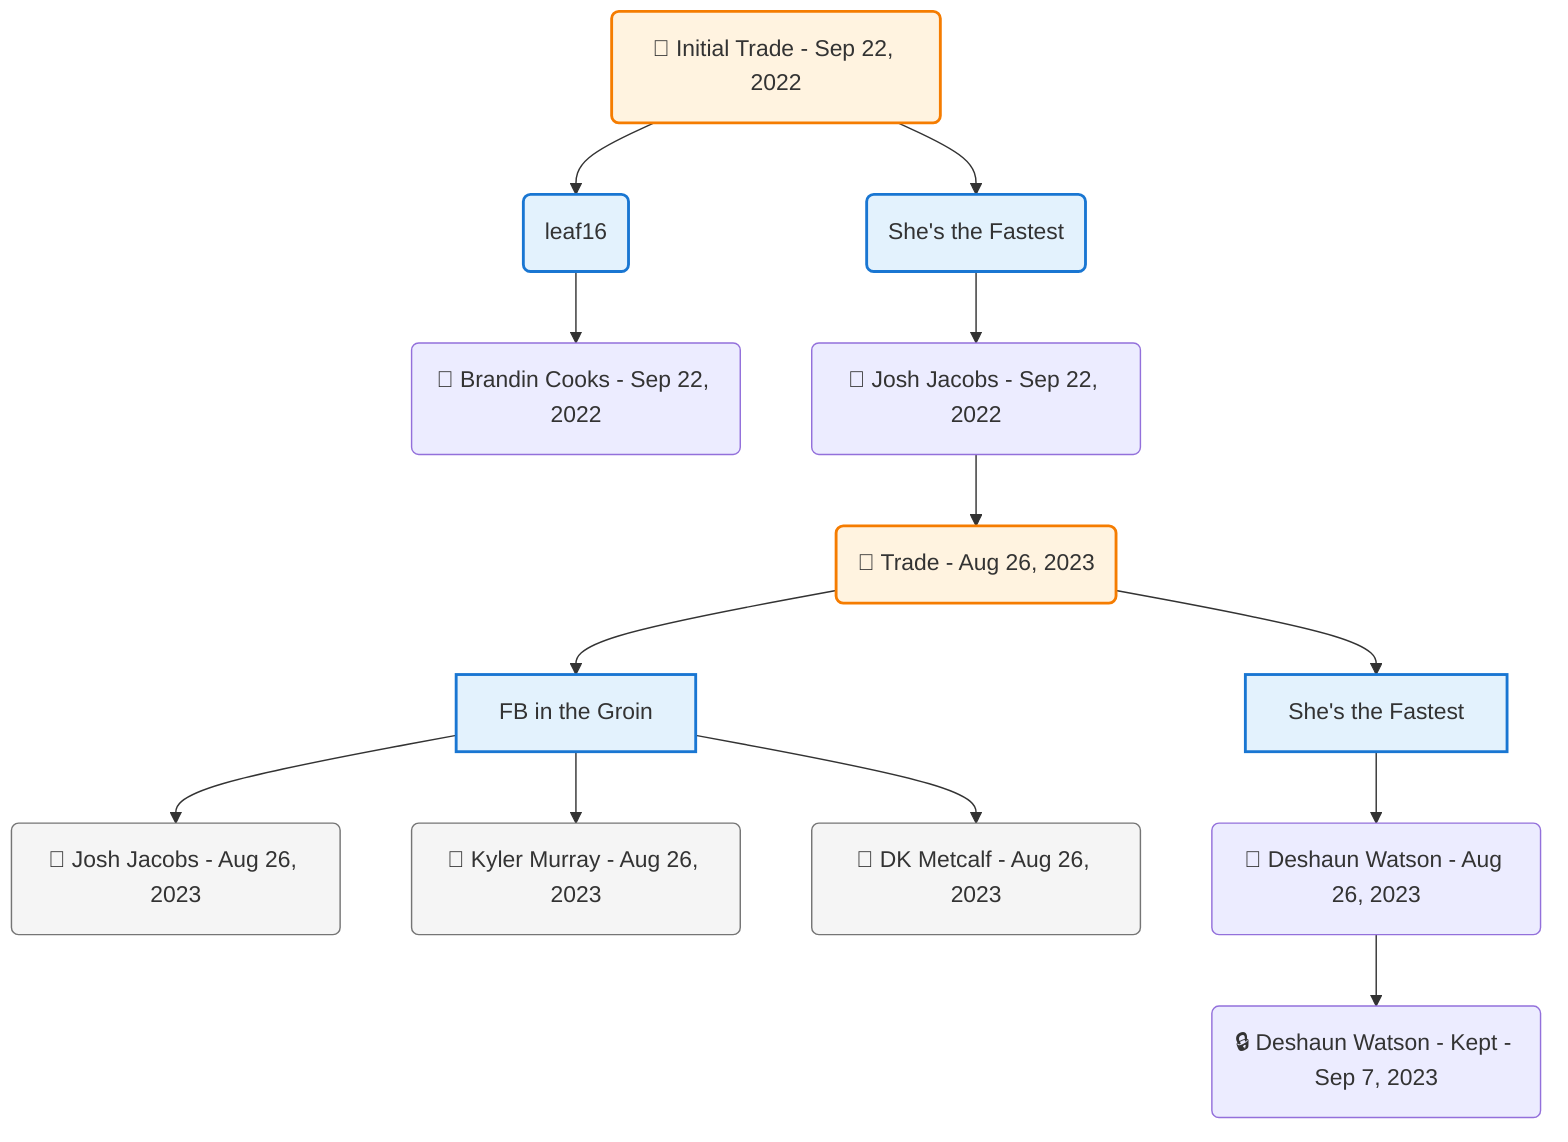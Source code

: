 flowchart TD

    TRADE_MAIN("🔄 Initial Trade - Sep 22, 2022")
    TEAM_1("leaf16")
    TEAM_2("She's the Fastest")
    NODE_e5f782cf-320a-4811-bba8-11be46c56acc("🔄 Brandin Cooks - Sep 22, 2022")
    NODE_19c578de-a44e-4747-9c69-186de6b97d95("🔄 Josh Jacobs - Sep 22, 2022")
    TRADE_10f0728c-547e-4a2c-b5c6-cc9deec01d7a_3("🔄 Trade - Aug 26, 2023")
    TEAM_f483ecf1-cd17-4991-854b-e52dfc957b45_4["FB in the Groin"]
    NODE_1ae3fee8-1da4-42d7-aa35-de49ef042a40("🔄 Josh Jacobs - Aug 26, 2023")
    NODE_6e064389-09b8-458e-b46b-337eb7318f14("🔄 Kyler Murray - Aug 26, 2023")
    NODE_ee435169-0602-428f-a779-b37ff53dc088("🔄 DK Metcalf - Aug 26, 2023")
    TEAM_4449259f-64af-44fd-9235-1facc0926234_5["She's the Fastest"]
    NODE_5fe28168-367e-40ca-a437-33b34cb5a0fb("🔄 Deshaun Watson - Aug 26, 2023")
    NODE_6ab3b14e-3257-4dc5-afa8-9e794b051e4a("🔒 Deshaun Watson - Kept - Sep 7, 2023")

    TRADE_MAIN --> TEAM_1
    TRADE_MAIN --> TEAM_2
    TEAM_1 --> NODE_e5f782cf-320a-4811-bba8-11be46c56acc
    TEAM_2 --> NODE_19c578de-a44e-4747-9c69-186de6b97d95
    NODE_19c578de-a44e-4747-9c69-186de6b97d95 --> TRADE_10f0728c-547e-4a2c-b5c6-cc9deec01d7a_3
    TRADE_10f0728c-547e-4a2c-b5c6-cc9deec01d7a_3 --> TEAM_f483ecf1-cd17-4991-854b-e52dfc957b45_4
    TEAM_f483ecf1-cd17-4991-854b-e52dfc957b45_4 --> NODE_1ae3fee8-1da4-42d7-aa35-de49ef042a40
    TEAM_f483ecf1-cd17-4991-854b-e52dfc957b45_4 --> NODE_6e064389-09b8-458e-b46b-337eb7318f14
    TEAM_f483ecf1-cd17-4991-854b-e52dfc957b45_4 --> NODE_ee435169-0602-428f-a779-b37ff53dc088
    TRADE_10f0728c-547e-4a2c-b5c6-cc9deec01d7a_3 --> TEAM_4449259f-64af-44fd-9235-1facc0926234_5
    TEAM_4449259f-64af-44fd-9235-1facc0926234_5 --> NODE_5fe28168-367e-40ca-a437-33b34cb5a0fb
    NODE_5fe28168-367e-40ca-a437-33b34cb5a0fb --> NODE_6ab3b14e-3257-4dc5-afa8-9e794b051e4a

    %% Node styling
    classDef teamNode fill:#e3f2fd,stroke:#1976d2,stroke-width:2px
    classDef tradeNode fill:#fff3e0,stroke:#f57c00,stroke-width:2px
    classDef playerNode fill:#f3e5f5,stroke:#7b1fa2,stroke-width:1px
    classDef nonRootPlayerNode fill:#f5f5f5,stroke:#757575,stroke-width:1px
    classDef endNode fill:#ffebee,stroke:#c62828,stroke-width:2px
    classDef waiverNode fill:#e8f5e8,stroke:#388e3c,stroke-width:2px
    classDef championshipNode fill:#fff9c4,stroke:#f57f17,stroke-width:3px

    class TEAM_1,TEAM_2,TEAM_f483ecf1-cd17-4991-854b-e52dfc957b45_4,TEAM_4449259f-64af-44fd-9235-1facc0926234_5 teamNode
    class NODE_1ae3fee8-1da4-42d7-aa35-de49ef042a40,NODE_6e064389-09b8-458e-b46b-337eb7318f14,NODE_ee435169-0602-428f-a779-b37ff53dc088 nonRootPlayerNode
    class TRADE_MAIN,TRADE_10f0728c-547e-4a2c-b5c6-cc9deec01d7a_3 tradeNode